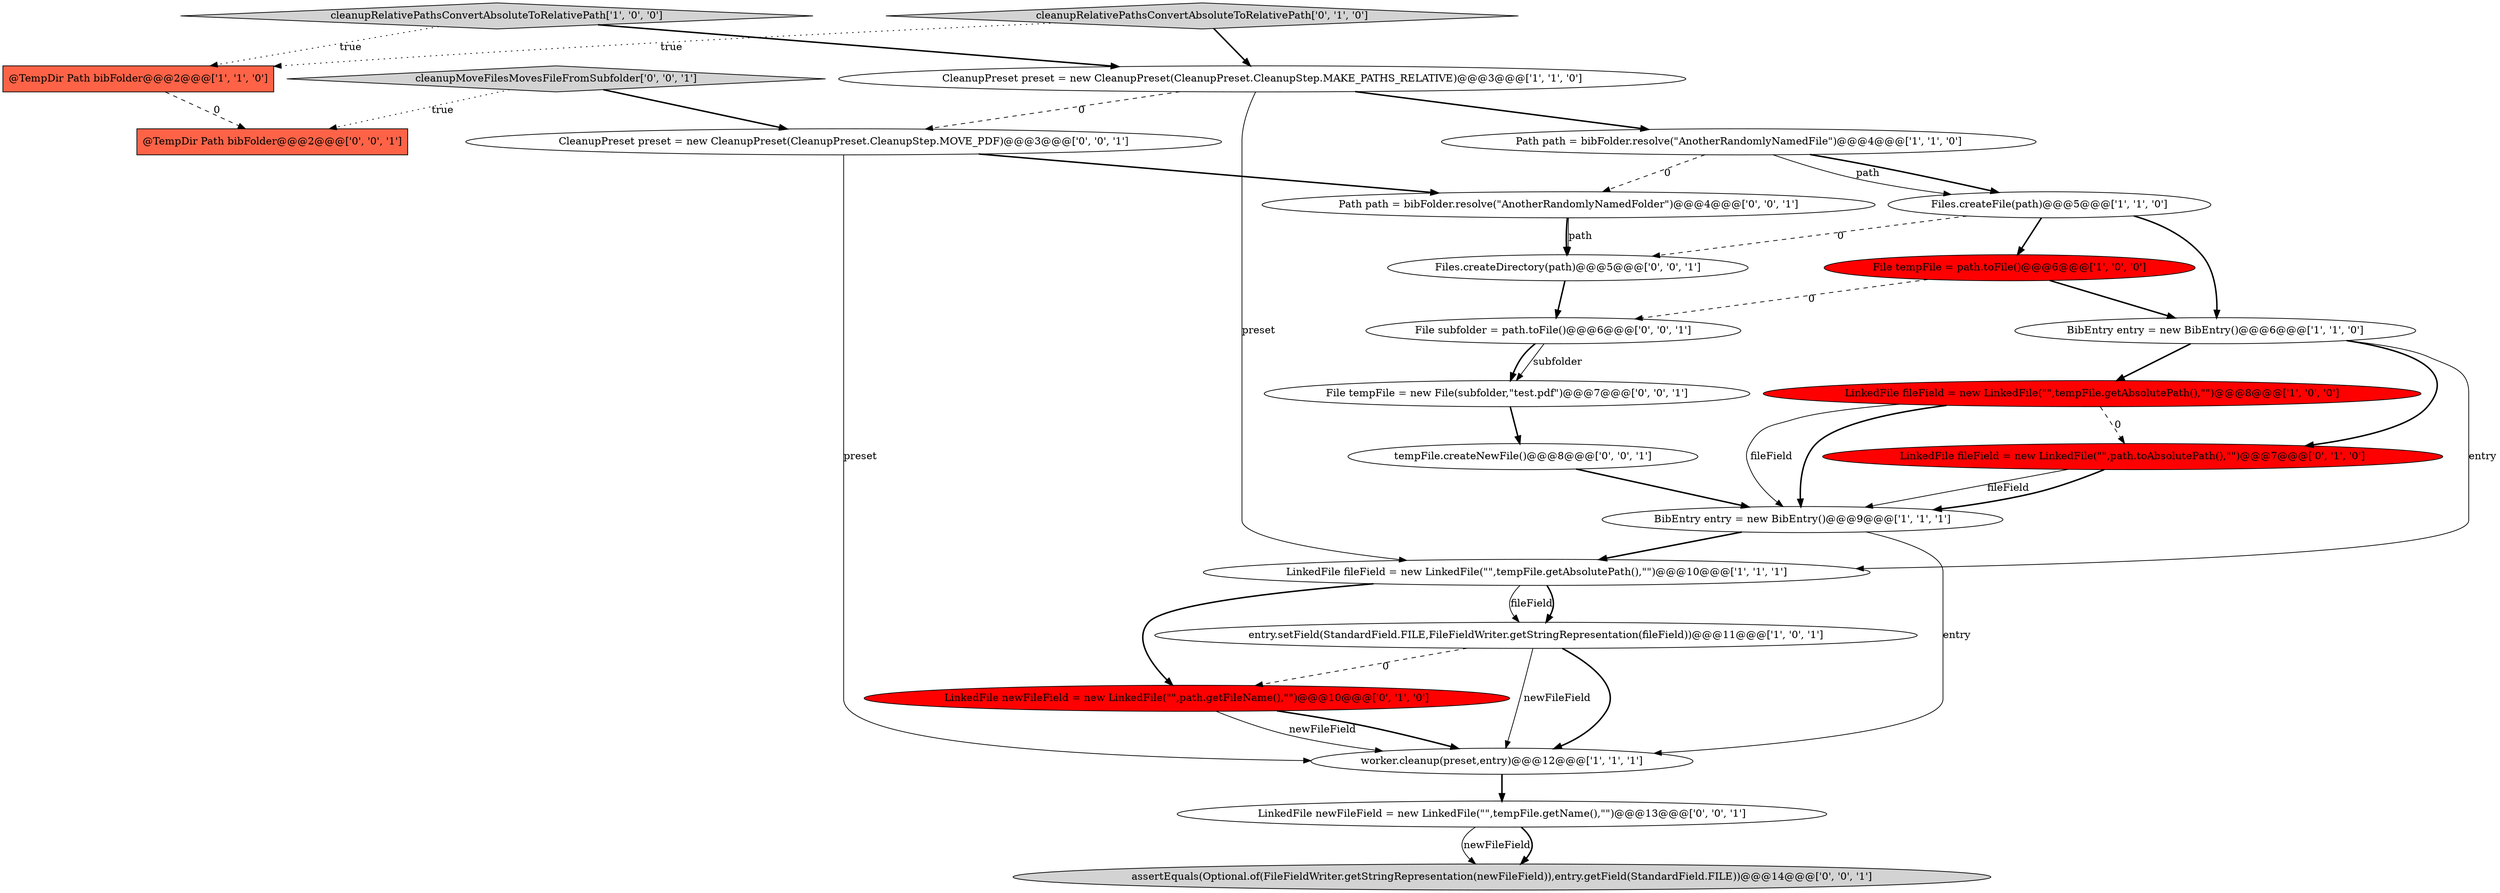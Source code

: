 digraph {
14 [style = filled, label = "LinkedFile fileField = new LinkedFile(\"\",path.toAbsolutePath(),\"\")@@@7@@@['0', '1', '0']", fillcolor = red, shape = ellipse image = "AAA1AAABBB2BBB"];
7 [style = filled, label = "BibEntry entry = new BibEntry()@@@6@@@['1', '1', '0']", fillcolor = white, shape = ellipse image = "AAA0AAABBB1BBB"];
20 [style = filled, label = "assertEquals(Optional.of(FileFieldWriter.getStringRepresentation(newFileField)),entry.getField(StandardField.FILE))@@@14@@@['0', '0', '1']", fillcolor = lightgray, shape = ellipse image = "AAA0AAABBB3BBB"];
3 [style = filled, label = "LinkedFile fileField = new LinkedFile(\"\",tempFile.getAbsolutePath(),\"\")@@@10@@@['1', '1', '1']", fillcolor = white, shape = ellipse image = "AAA0AAABBB1BBB"];
19 [style = filled, label = "Files.createDirectory(path)@@@5@@@['0', '0', '1']", fillcolor = white, shape = ellipse image = "AAA0AAABBB3BBB"];
8 [style = filled, label = "entry.setField(StandardField.FILE,FileFieldWriter.getStringRepresentation(fileField))@@@11@@@['1', '0', '1']", fillcolor = white, shape = ellipse image = "AAA0AAABBB1BBB"];
9 [style = filled, label = "@TempDir Path bibFolder@@@2@@@['1', '1', '0']", fillcolor = tomato, shape = box image = "AAA0AAABBB1BBB"];
2 [style = filled, label = "CleanupPreset preset = new CleanupPreset(CleanupPreset.CleanupStep.MAKE_PATHS_RELATIVE)@@@3@@@['1', '1', '0']", fillcolor = white, shape = ellipse image = "AAA0AAABBB1BBB"];
10 [style = filled, label = "cleanupRelativePathsConvertAbsoluteToRelativePath['1', '0', '0']", fillcolor = lightgray, shape = diamond image = "AAA0AAABBB1BBB"];
12 [style = filled, label = "cleanupRelativePathsConvertAbsoluteToRelativePath['0', '1', '0']", fillcolor = lightgray, shape = diamond image = "AAA0AAABBB2BBB"];
11 [style = filled, label = "LinkedFile fileField = new LinkedFile(\"\",tempFile.getAbsolutePath(),\"\")@@@8@@@['1', '0', '0']", fillcolor = red, shape = ellipse image = "AAA1AAABBB1BBB"];
15 [style = filled, label = "tempFile.createNewFile()@@@8@@@['0', '0', '1']", fillcolor = white, shape = ellipse image = "AAA0AAABBB3BBB"];
4 [style = filled, label = "BibEntry entry = new BibEntry()@@@9@@@['1', '1', '1']", fillcolor = white, shape = ellipse image = "AAA0AAABBB1BBB"];
16 [style = filled, label = "CleanupPreset preset = new CleanupPreset(CleanupPreset.CleanupStep.MOVE_PDF)@@@3@@@['0', '0', '1']", fillcolor = white, shape = ellipse image = "AAA0AAABBB3BBB"];
21 [style = filled, label = "cleanupMoveFilesMovesFileFromSubfolder['0', '0', '1']", fillcolor = lightgray, shape = diamond image = "AAA0AAABBB3BBB"];
18 [style = filled, label = "Path path = bibFolder.resolve(\"AnotherRandomlyNamedFolder\")@@@4@@@['0', '0', '1']", fillcolor = white, shape = ellipse image = "AAA0AAABBB3BBB"];
0 [style = filled, label = "Path path = bibFolder.resolve(\"AnotherRandomlyNamedFile\")@@@4@@@['1', '1', '0']", fillcolor = white, shape = ellipse image = "AAA0AAABBB1BBB"];
13 [style = filled, label = "LinkedFile newFileField = new LinkedFile(\"\",path.getFileName(),\"\")@@@10@@@['0', '1', '0']", fillcolor = red, shape = ellipse image = "AAA1AAABBB2BBB"];
5 [style = filled, label = "worker.cleanup(preset,entry)@@@12@@@['1', '1', '1']", fillcolor = white, shape = ellipse image = "AAA0AAABBB1BBB"];
24 [style = filled, label = "LinkedFile newFileField = new LinkedFile(\"\",tempFile.getName(),\"\")@@@13@@@['0', '0', '1']", fillcolor = white, shape = ellipse image = "AAA0AAABBB3BBB"];
17 [style = filled, label = "@TempDir Path bibFolder@@@2@@@['0', '0', '1']", fillcolor = tomato, shape = box image = "AAA0AAABBB3BBB"];
22 [style = filled, label = "File subfolder = path.toFile()@@@6@@@['0', '0', '1']", fillcolor = white, shape = ellipse image = "AAA0AAABBB3BBB"];
23 [style = filled, label = "File tempFile = new File(subfolder,\"test.pdf\")@@@7@@@['0', '0', '1']", fillcolor = white, shape = ellipse image = "AAA0AAABBB3BBB"];
6 [style = filled, label = "File tempFile = path.toFile()@@@6@@@['1', '0', '0']", fillcolor = red, shape = ellipse image = "AAA1AAABBB1BBB"];
1 [style = filled, label = "Files.createFile(path)@@@5@@@['1', '1', '0']", fillcolor = white, shape = ellipse image = "AAA0AAABBB1BBB"];
4->3 [style = bold, label=""];
7->11 [style = bold, label=""];
16->18 [style = bold, label=""];
13->5 [style = solid, label="newFileField"];
11->4 [style = solid, label="fileField"];
3->8 [style = solid, label="fileField"];
11->4 [style = bold, label=""];
1->19 [style = dashed, label="0"];
23->15 [style = bold, label=""];
18->19 [style = bold, label=""];
24->20 [style = solid, label="newFileField"];
18->19 [style = solid, label="path"];
21->17 [style = dotted, label="true"];
10->9 [style = dotted, label="true"];
1->7 [style = bold, label=""];
22->23 [style = bold, label=""];
6->22 [style = dashed, label="0"];
8->13 [style = dashed, label="0"];
7->14 [style = bold, label=""];
24->20 [style = bold, label=""];
12->2 [style = bold, label=""];
2->0 [style = bold, label=""];
1->6 [style = bold, label=""];
16->5 [style = solid, label="preset"];
14->4 [style = solid, label="fileField"];
8->5 [style = bold, label=""];
0->1 [style = bold, label=""];
3->8 [style = bold, label=""];
5->24 [style = bold, label=""];
8->5 [style = solid, label="newFileField"];
4->5 [style = solid, label="entry"];
11->14 [style = dashed, label="0"];
9->17 [style = dashed, label="0"];
15->4 [style = bold, label=""];
2->16 [style = dashed, label="0"];
13->5 [style = bold, label=""];
3->13 [style = bold, label=""];
21->16 [style = bold, label=""];
0->18 [style = dashed, label="0"];
10->2 [style = bold, label=""];
6->7 [style = bold, label=""];
0->1 [style = solid, label="path"];
7->3 [style = solid, label="entry"];
12->9 [style = dotted, label="true"];
19->22 [style = bold, label=""];
22->23 [style = solid, label="subfolder"];
2->3 [style = solid, label="preset"];
14->4 [style = bold, label=""];
}
